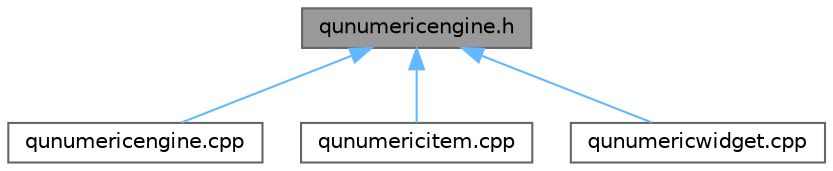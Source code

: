 digraph "qunumericengine.h"
{
 // LATEX_PDF_SIZE
  bgcolor="transparent";
  edge [fontname=Helvetica,fontsize=10,labelfontname=Helvetica,labelfontsize=10];
  node [fontname=Helvetica,fontsize=10,shape=box,height=0.2,width=0.4];
  Node1 [label="qunumericengine.h",height=0.2,width=0.4,color="gray40", fillcolor="grey60", style="filled", fontcolor="black",tooltip=" "];
  Node1 -> Node2 [dir="back",color="steelblue1",style="solid"];
  Node2 [label="qunumericengine.cpp",height=0.2,width=0.4,color="grey40", fillcolor="white", style="filled",URL="$qunumericengine_8cpp.html",tooltip=" "];
  Node1 -> Node3 [dir="back",color="steelblue1",style="solid"];
  Node3 [label="qunumericitem.cpp",height=0.2,width=0.4,color="grey40", fillcolor="white", style="filled",URL="$qunumericitem_8cpp.html",tooltip=" "];
  Node1 -> Node4 [dir="back",color="steelblue1",style="solid"];
  Node4 [label="qunumericwidget.cpp",height=0.2,width=0.4,color="grey40", fillcolor="white", style="filled",URL="$qunumericwidget_8cpp.html",tooltip=" "];
}
